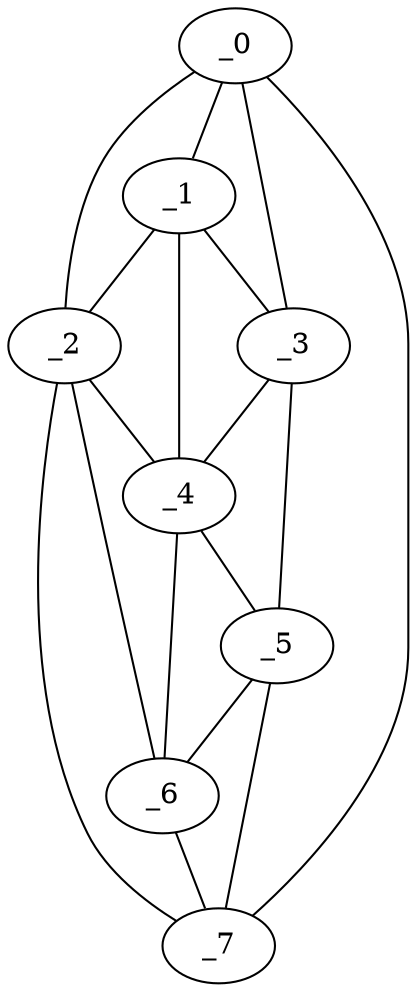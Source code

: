 graph "obj80__255.gxl" {
	_0	 [x=38,
		y=31];
	_1	 [x=41,
		y=44];
	_0 -- _1	 [valence=2];
	_2	 [x=49,
		y=30];
	_0 -- _2	 [valence=1];
	_3	 [x=58,
		y=125];
	_0 -- _3	 [valence=1];
	_7	 [x=109,
		y=21];
	_0 -- _7	 [valence=1];
	_1 -- _2	 [valence=2];
	_1 -- _3	 [valence=1];
	_4	 [x=95,
		y=65];
	_1 -- _4	 [valence=1];
	_2 -- _4	 [valence=2];
	_6	 [x=108,
		y=39];
	_2 -- _6	 [valence=2];
	_2 -- _7	 [valence=2];
	_3 -- _4	 [valence=1];
	_5	 [x=107,
		y=118];
	_3 -- _5	 [valence=1];
	_4 -- _5	 [valence=2];
	_4 -- _6	 [valence=1];
	_5 -- _6	 [valence=1];
	_5 -- _7	 [valence=1];
	_6 -- _7	 [valence=2];
}

